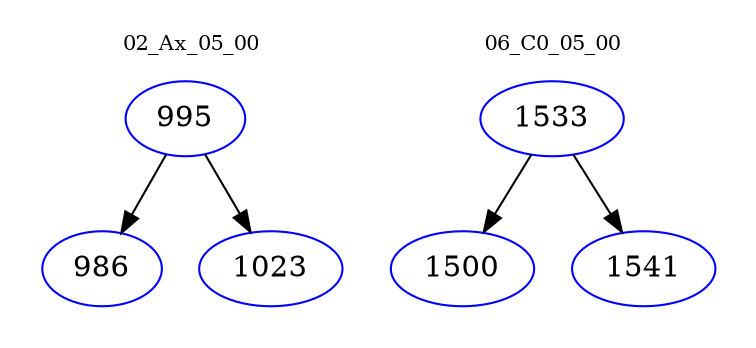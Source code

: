 digraph{
subgraph cluster_0 {
color = white
label = "02_Ax_05_00";
fontsize=10;
T0_995 [label="995", color="blue"]
T0_995 -> T0_986 [color="black"]
T0_986 [label="986", color="blue"]
T0_995 -> T0_1023 [color="black"]
T0_1023 [label="1023", color="blue"]
}
subgraph cluster_1 {
color = white
label = "06_C0_05_00";
fontsize=10;
T1_1533 [label="1533", color="blue"]
T1_1533 -> T1_1500 [color="black"]
T1_1500 [label="1500", color="blue"]
T1_1533 -> T1_1541 [color="black"]
T1_1541 [label="1541", color="blue"]
}
}
